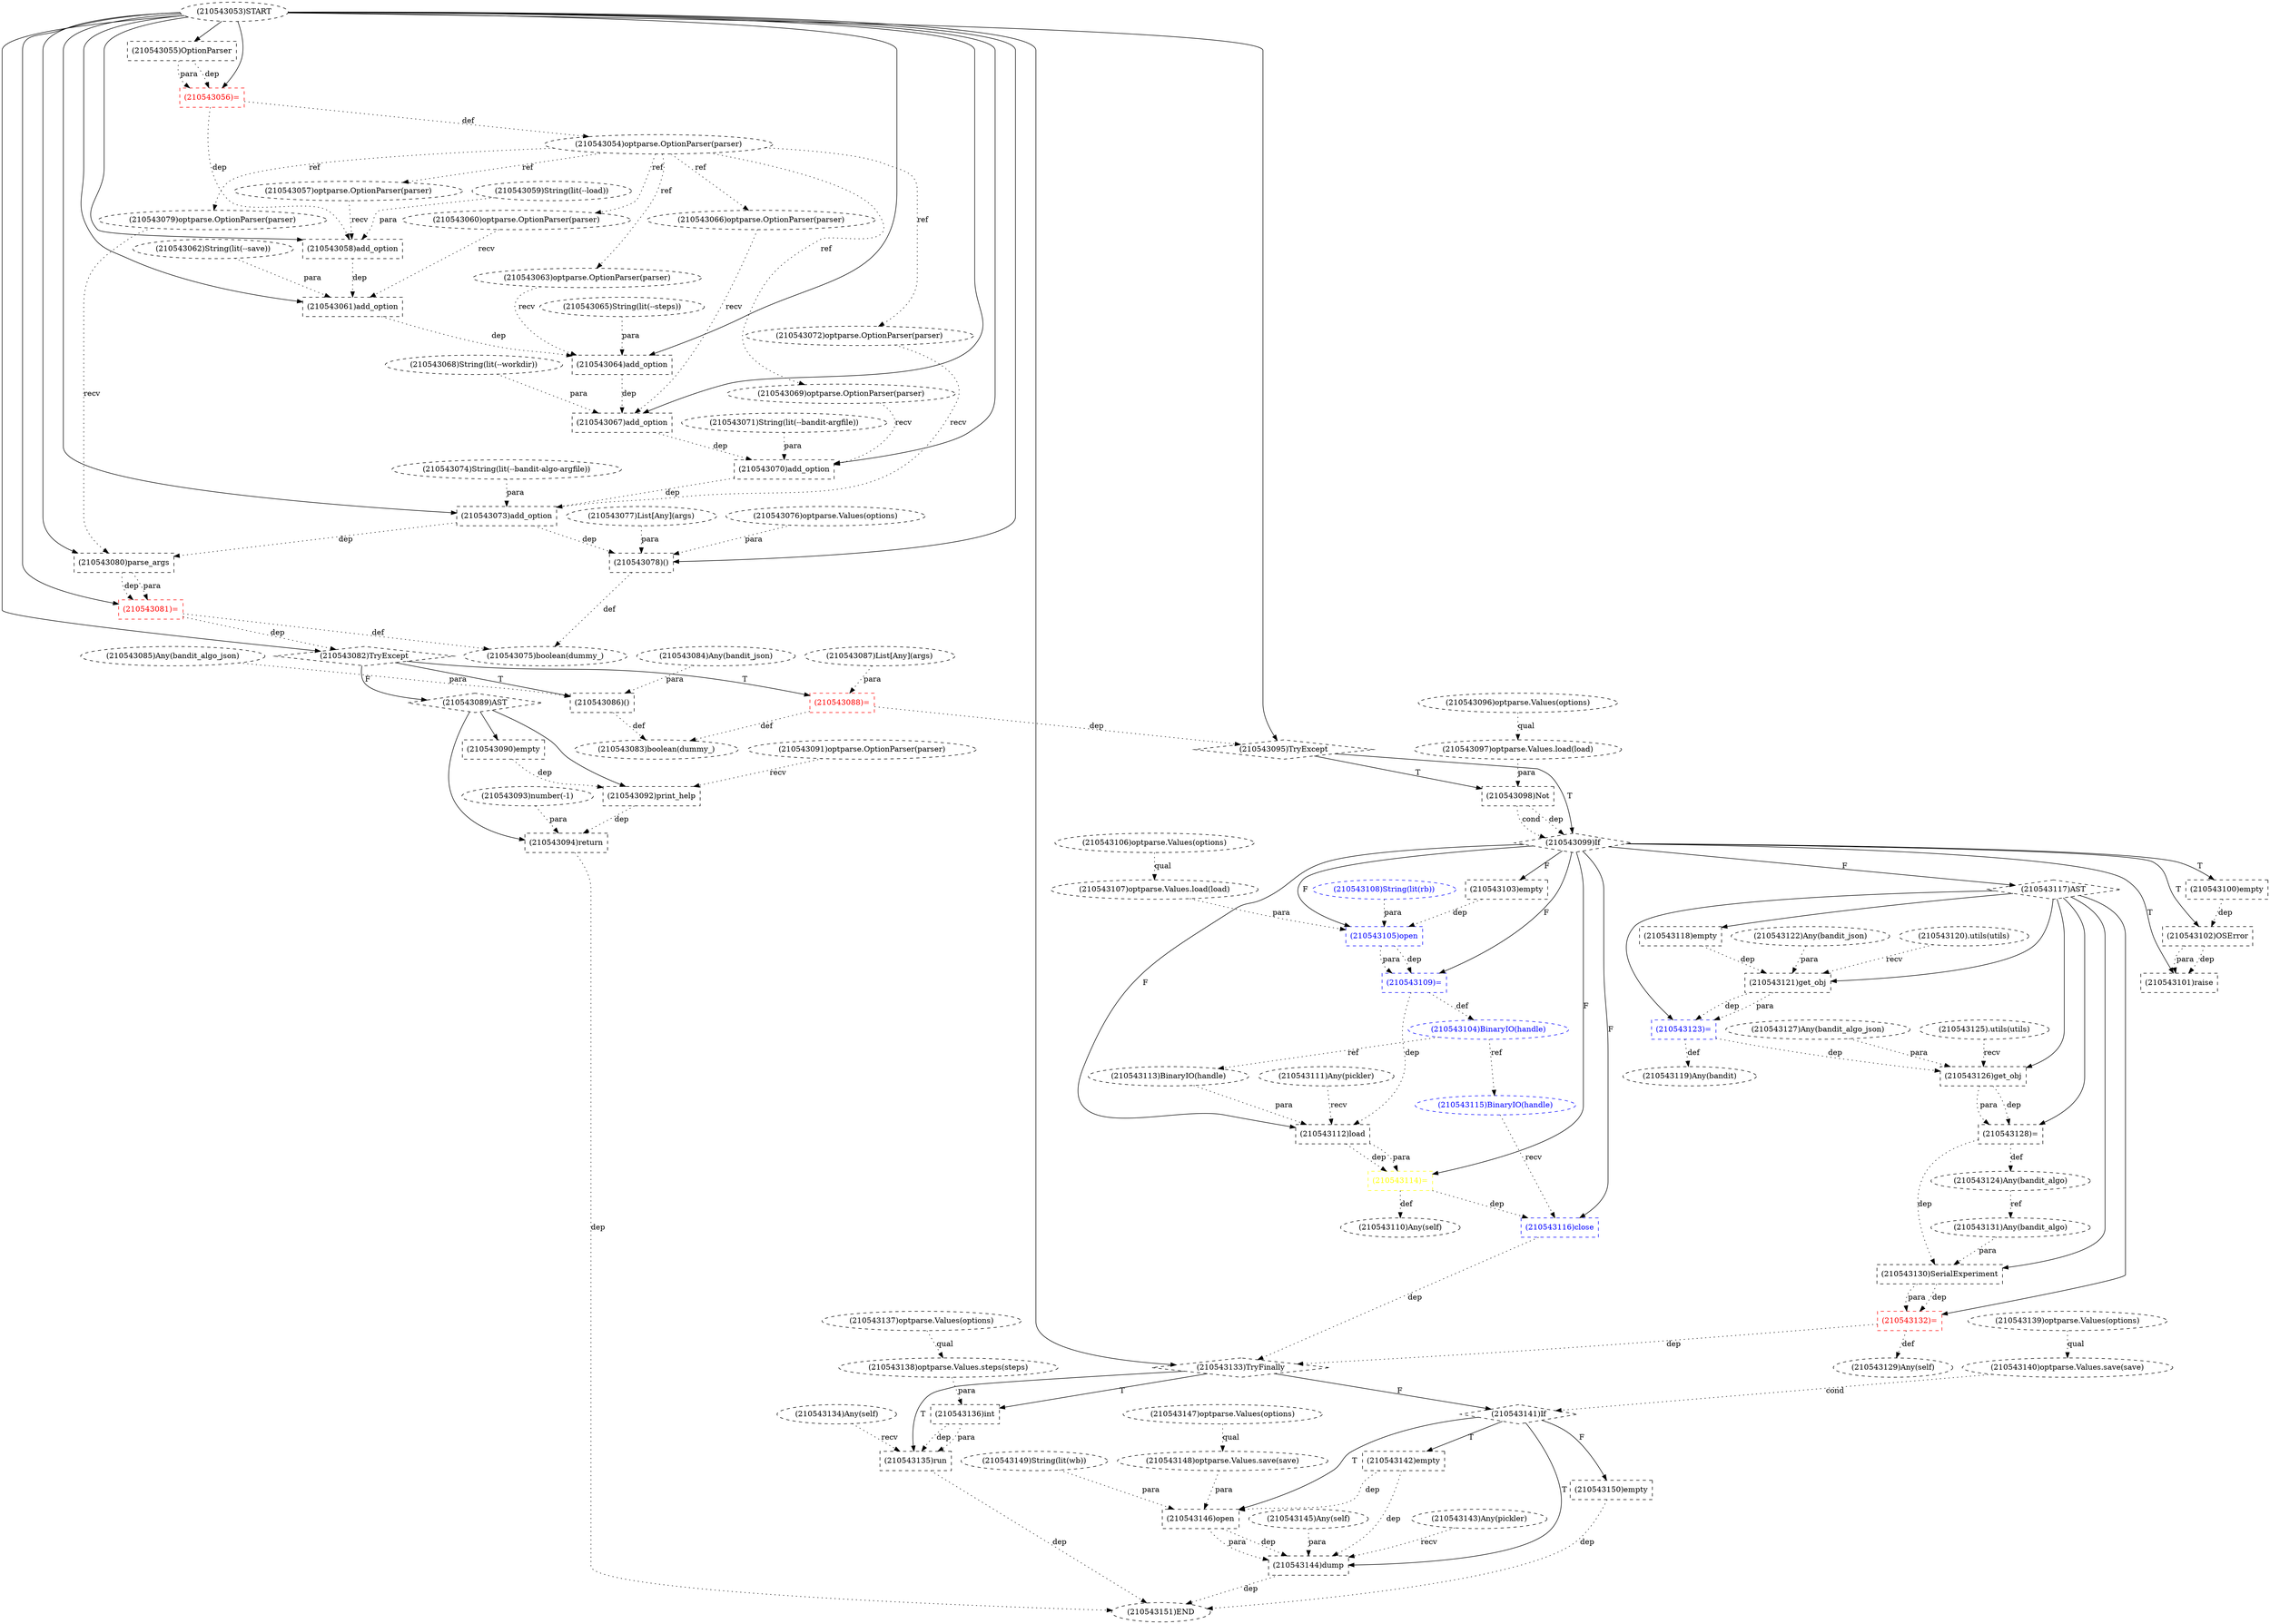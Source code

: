 digraph G {
1 [label="(210543117)AST" shape=diamond style=dashed]
2 [label="(210543126)get_obj" shape=box style=dashed]
3 [label="(210543108)String(lit(rb))" shape=ellipse style=dashed color=blue fontcolor=blue]
4 [label="(210543078)()" shape=box style=dashed]
5 [label="(210543099)If" shape=diamond style=dashed]
6 [label="(210543100)empty" shape=box style=dashed]
7 [label="(210543122)Any(bandit_json)" shape=ellipse style=dashed]
8 [label="(210543063)optparse.OptionParser(parser)" shape=ellipse style=dashed]
9 [label="(210543146)open" shape=box style=dashed]
10 [label="(210543086)()" shape=box style=dashed]
11 [label="(210543124)Any(bandit_algo)" shape=ellipse style=dashed]
12 [label="(210543130)SerialExperiment" shape=box style=dashed]
13 [label="(210543140)optparse.Values.save(save)" shape=ellipse style=dashed]
14 [label="(210543135)run" shape=box style=dashed]
15 [label="(210543111)Any(pickler)" shape=ellipse style=dashed]
16 [label="(210543080)parse_args" shape=box style=dashed]
17 [label="(210543137)optparse.Values(options)" shape=ellipse style=dashed]
18 [label="(210543123)=" shape=box style=dashed color=blue fontcolor=blue]
19 [label="(210543058)add_option" shape=box style=dashed]
20 [label="(210543083)boolean(dummy_)" shape=ellipse style=dashed]
21 [label="(210543097)optparse.Values.load(load)" shape=ellipse style=dashed]
22 [label="(210543105)open" shape=box style=dashed color=blue fontcolor=blue]
23 [label="(210543125).utils(utils)" shape=ellipse style=dashed]
24 [label="(210543104)BinaryIO(handle)" shape=ellipse style=dashed color=blue fontcolor=blue]
25 [label="(210543077)List[Any](args)" shape=ellipse style=dashed]
26 [label="(210543139)optparse.Values(options)" shape=ellipse style=dashed]
27 [label="(210543112)load" shape=box style=dashed]
28 [label="(210543121)get_obj" shape=box style=dashed]
29 [label="(210543095)TryExcept" shape=diamond style=dashed]
30 [label="(210543092)print_help" shape=box style=dashed]
31 [label="(210543110)Any(self)" shape=ellipse style=dashed]
32 [label="(210543148)optparse.Values.save(save)" shape=ellipse style=dashed]
33 [label="(210543055)OptionParser" shape=box style=dashed]
34 [label="(210543074)String(lit(--bandit-algo-argfile))" shape=ellipse style=dashed]
35 [label="(210543102)OSError" shape=box style=dashed]
36 [label="(210543082)TryExcept" shape=diamond style=dashed]
37 [label="(210543070)add_option" shape=box style=dashed]
38 [label="(210543145)Any(self)" shape=ellipse style=dashed]
39 [label="(210543088)=" shape=box style=dashed color=red fontcolor=red]
40 [label="(210543136)int" shape=box style=dashed]
41 [label="(210543127)Any(bandit_algo_json)" shape=ellipse style=dashed]
42 [label="(210543144)dump" shape=box style=dashed]
43 [label="(210543093)number(-1)" shape=ellipse style=dashed]
44 [label="(210543068)String(lit(--workdir))" shape=ellipse style=dashed]
45 [label="(210543060)optparse.OptionParser(parser)" shape=ellipse style=dashed]
46 [label="(210543132)=" shape=box style=dashed color=red fontcolor=red]
47 [label="(210543090)empty" shape=box style=dashed]
48 [label="(210543094)return" shape=box style=dashed]
49 [label="(210543150)empty" shape=box style=dashed]
50 [label="(210543149)String(lit(wb))" shape=ellipse style=dashed]
51 [label="(210543075)boolean(dummy_)" shape=ellipse style=dashed]
52 [label="(210543120).utils(utils)" shape=ellipse style=dashed]
53 [label="(210543065)String(lit(--steps))" shape=ellipse style=dashed]
54 [label="(210543096)optparse.Values(options)" shape=ellipse style=dashed]
55 [label="(210543143)Any(pickler)" shape=ellipse style=dashed]
56 [label="(210543138)optparse.Values.steps(steps)" shape=ellipse style=dashed]
57 [label="(210543079)optparse.OptionParser(parser)" shape=ellipse style=dashed]
58 [label="(210543064)add_option" shape=box style=dashed]
59 [label="(210543084)Any(bandit_json)" shape=ellipse style=dashed]
60 [label="(210543116)close" shape=box style=dashed color=blue fontcolor=blue]
61 [label="(210543089)AST" shape=diamond style=dashed]
62 [label="(210543118)empty" shape=box style=dashed]
63 [label="(210543059)String(lit(--load))" shape=ellipse style=dashed]
64 [label="(210543113)BinaryIO(handle)" shape=ellipse style=dashed]
65 [label="(210543107)optparse.Values.load(load)" shape=ellipse style=dashed]
66 [label="(210543085)Any(bandit_algo_json)" shape=ellipse style=dashed]
67 [label="(210543129)Any(self)" shape=ellipse style=dashed]
68 [label="(210543115)BinaryIO(handle)" shape=ellipse style=dashed color=blue fontcolor=blue]
69 [label="(210543142)empty" shape=box style=dashed]
70 [label="(210543128)=" shape=box style=dashed color=black fontcolor=black]
71 [label="(210543062)String(lit(--save))" shape=ellipse style=dashed]
72 [label="(210543114)=" shape=box style=dashed color=yellow fontcolor=yellow]
73 [label="(210543119)Any(bandit)" shape=ellipse style=dashed]
74 [label="(210543133)TryFinally" shape=diamond style=dashed]
75 [label="(210543134)Any(self)" shape=ellipse style=dashed]
76 [label="(210543054)optparse.OptionParser(parser)" shape=ellipse style=dashed]
77 [label="(210543069)optparse.OptionParser(parser)" shape=ellipse style=dashed]
78 [label="(210543072)optparse.OptionParser(parser)" shape=ellipse style=dashed]
79 [label="(210543067)add_option" shape=box style=dashed]
80 [label="(210543141)If" shape=diamond style=dashed]
81 [label="(210543066)optparse.OptionParser(parser)" shape=ellipse style=dashed]
82 [label="(210543109)=" shape=box style=dashed color=blue fontcolor=blue]
83 [label="(210543076)optparse.Values(options)" shape=ellipse style=dashed]
84 [label="(210543101)raise" shape=box style=dashed]
85 [label="(210543106)optparse.Values(options)" shape=ellipse style=dashed]
86 [label="(210543091)optparse.OptionParser(parser)" shape=ellipse style=dashed]
87 [label="(210543131)Any(bandit_algo)" shape=ellipse style=dashed]
88 [label="(210543103)empty" shape=box style=dashed]
89 [label="(210543061)add_option" shape=box style=dashed]
90 [label="(210543071)String(lit(--bandit-argfile))" shape=ellipse style=dashed]
91 [label="(210543087)List[Any](args)" shape=ellipse style=dashed]
92 [label="(210543081)=" shape=box style=dashed color=red fontcolor=red]
93 [label="(210543147)optparse.Values(options)" shape=ellipse style=dashed]
94 [label="(210543056)=" shape=box style=dashed color=red fontcolor=red]
95 [label="(210543073)add_option" shape=box style=dashed]
96 [label="(210543057)optparse.OptionParser(parser)" shape=ellipse style=dashed]
97 [label="(210543098)Not" shape=box style=dashed]
98 [label="(210543053)START" style=dashed]
99 [label="(210543151)END" style=dashed]
5 -> 1 [label="F"];
1 -> 2 [label="" style=solid];
23 -> 2 [label="recv" style=dotted];
41 -> 2 [label="para" style=dotted];
18 -> 2 [label="dep" style=dotted];
98 -> 4 [label="" style=solid];
83 -> 4 [label="para" style=dotted];
25 -> 4 [label="para" style=dotted];
95 -> 4 [label="dep" style=dotted];
29 -> 5 [label="T"];
97 -> 5 [label="dep" style=dotted];
97 -> 5 [label="cond" style=dotted];
5 -> 6 [label="T"];
76 -> 8 [label="ref" style=dotted];
80 -> 9 [label="T"];
32 -> 9 [label="para" style=dotted];
50 -> 9 [label="para" style=dotted];
69 -> 9 [label="dep" style=dotted];
36 -> 10 [label="T"];
59 -> 10 [label="para" style=dotted];
66 -> 10 [label="para" style=dotted];
70 -> 11 [label="def" style=dotted];
1 -> 12 [label="" style=solid];
87 -> 12 [label="para" style=dotted];
70 -> 12 [label="dep" style=dotted];
26 -> 13 [label="qual" style=dotted];
74 -> 14 [label="T"];
75 -> 14 [label="recv" style=dotted];
40 -> 14 [label="dep" style=dotted];
40 -> 14 [label="para" style=dotted];
98 -> 16 [label="" style=solid];
57 -> 16 [label="recv" style=dotted];
95 -> 16 [label="dep" style=dotted];
1 -> 18 [label="" style=solid];
28 -> 18 [label="dep" style=dotted];
28 -> 18 [label="para" style=dotted];
98 -> 19 [label="" style=solid];
96 -> 19 [label="recv" style=dotted];
63 -> 19 [label="para" style=dotted];
94 -> 19 [label="dep" style=dotted];
10 -> 20 [label="def" style=dotted];
39 -> 20 [label="def" style=dotted];
54 -> 21 [label="qual" style=dotted];
5 -> 22 [label="F"];
65 -> 22 [label="para" style=dotted];
3 -> 22 [label="para" style=dotted];
88 -> 22 [label="dep" style=dotted];
82 -> 24 [label="def" style=dotted];
5 -> 27 [label="F"];
15 -> 27 [label="recv" style=dotted];
64 -> 27 [label="para" style=dotted];
82 -> 27 [label="dep" style=dotted];
1 -> 28 [label="" style=solid];
52 -> 28 [label="recv" style=dotted];
7 -> 28 [label="para" style=dotted];
62 -> 28 [label="dep" style=dotted];
98 -> 29 [label="" style=solid];
39 -> 29 [label="dep" style=dotted];
61 -> 30 [label="" style=solid];
86 -> 30 [label="recv" style=dotted];
47 -> 30 [label="dep" style=dotted];
72 -> 31 [label="def" style=dotted];
93 -> 32 [label="qual" style=dotted];
98 -> 33 [label="" style=solid];
5 -> 35 [label="T"];
6 -> 35 [label="dep" style=dotted];
98 -> 36 [label="" style=solid];
92 -> 36 [label="dep" style=dotted];
98 -> 37 [label="" style=solid];
77 -> 37 [label="recv" style=dotted];
90 -> 37 [label="para" style=dotted];
79 -> 37 [label="dep" style=dotted];
36 -> 39 [label="T"];
91 -> 39 [label="para" style=dotted];
74 -> 40 [label="T"];
56 -> 40 [label="para" style=dotted];
80 -> 42 [label="T"];
55 -> 42 [label="recv" style=dotted];
38 -> 42 [label="para" style=dotted];
9 -> 42 [label="dep" style=dotted];
9 -> 42 [label="para" style=dotted];
69 -> 42 [label="dep" style=dotted];
76 -> 45 [label="ref" style=dotted];
1 -> 46 [label="" style=solid];
12 -> 46 [label="dep" style=dotted];
12 -> 46 [label="para" style=dotted];
61 -> 47 [label="" style=solid];
61 -> 48 [label="" style=solid];
43 -> 48 [label="para" style=dotted];
30 -> 48 [label="dep" style=dotted];
80 -> 49 [label="F"];
4 -> 51 [label="def" style=dotted];
92 -> 51 [label="def" style=dotted];
17 -> 56 [label="qual" style=dotted];
76 -> 57 [label="ref" style=dotted];
98 -> 58 [label="" style=solid];
8 -> 58 [label="recv" style=dotted];
53 -> 58 [label="para" style=dotted];
89 -> 58 [label="dep" style=dotted];
5 -> 60 [label="F"];
68 -> 60 [label="recv" style=dotted];
72 -> 60 [label="dep" style=dotted];
36 -> 61 [label="F"];
1 -> 62 [label="" style=solid];
24 -> 64 [label="ref" style=dotted];
85 -> 65 [label="qual" style=dotted];
46 -> 67 [label="def" style=dotted];
24 -> 68 [label="ref" style=dotted];
80 -> 69 [label="T"];
1 -> 70 [label="" style=solid];
2 -> 70 [label="dep" style=dotted];
2 -> 70 [label="para" style=dotted];
5 -> 72 [label="F"];
27 -> 72 [label="dep" style=dotted];
27 -> 72 [label="para" style=dotted];
18 -> 73 [label="def" style=dotted];
98 -> 74 [label="" style=solid];
46 -> 74 [label="dep" style=dotted];
60 -> 74 [label="dep" style=dotted];
94 -> 76 [label="def" style=dotted];
76 -> 77 [label="ref" style=dotted];
76 -> 78 [label="ref" style=dotted];
98 -> 79 [label="" style=solid];
81 -> 79 [label="recv" style=dotted];
44 -> 79 [label="para" style=dotted];
58 -> 79 [label="dep" style=dotted];
74 -> 80 [label="F"];
13 -> 80 [label="cond" style=dotted];
76 -> 81 [label="ref" style=dotted];
5 -> 82 [label="F"];
22 -> 82 [label="dep" style=dotted];
22 -> 82 [label="para" style=dotted];
5 -> 84 [label="T"];
35 -> 84 [label="dep" style=dotted];
35 -> 84 [label="para" style=dotted];
11 -> 87 [label="ref" style=dotted];
5 -> 88 [label="F"];
98 -> 89 [label="" style=solid];
45 -> 89 [label="recv" style=dotted];
71 -> 89 [label="para" style=dotted];
19 -> 89 [label="dep" style=dotted];
98 -> 92 [label="" style=solid];
16 -> 92 [label="dep" style=dotted];
16 -> 92 [label="para" style=dotted];
98 -> 94 [label="" style=solid];
33 -> 94 [label="dep" style=dotted];
33 -> 94 [label="para" style=dotted];
98 -> 95 [label="" style=solid];
78 -> 95 [label="recv" style=dotted];
34 -> 95 [label="para" style=dotted];
37 -> 95 [label="dep" style=dotted];
76 -> 96 [label="ref" style=dotted];
29 -> 97 [label="T"];
21 -> 97 [label="para" style=dotted];
14 -> 99 [label="dep" style=dotted];
42 -> 99 [label="dep" style=dotted];
48 -> 99 [label="dep" style=dotted];
49 -> 99 [label="dep" style=dotted];
}
